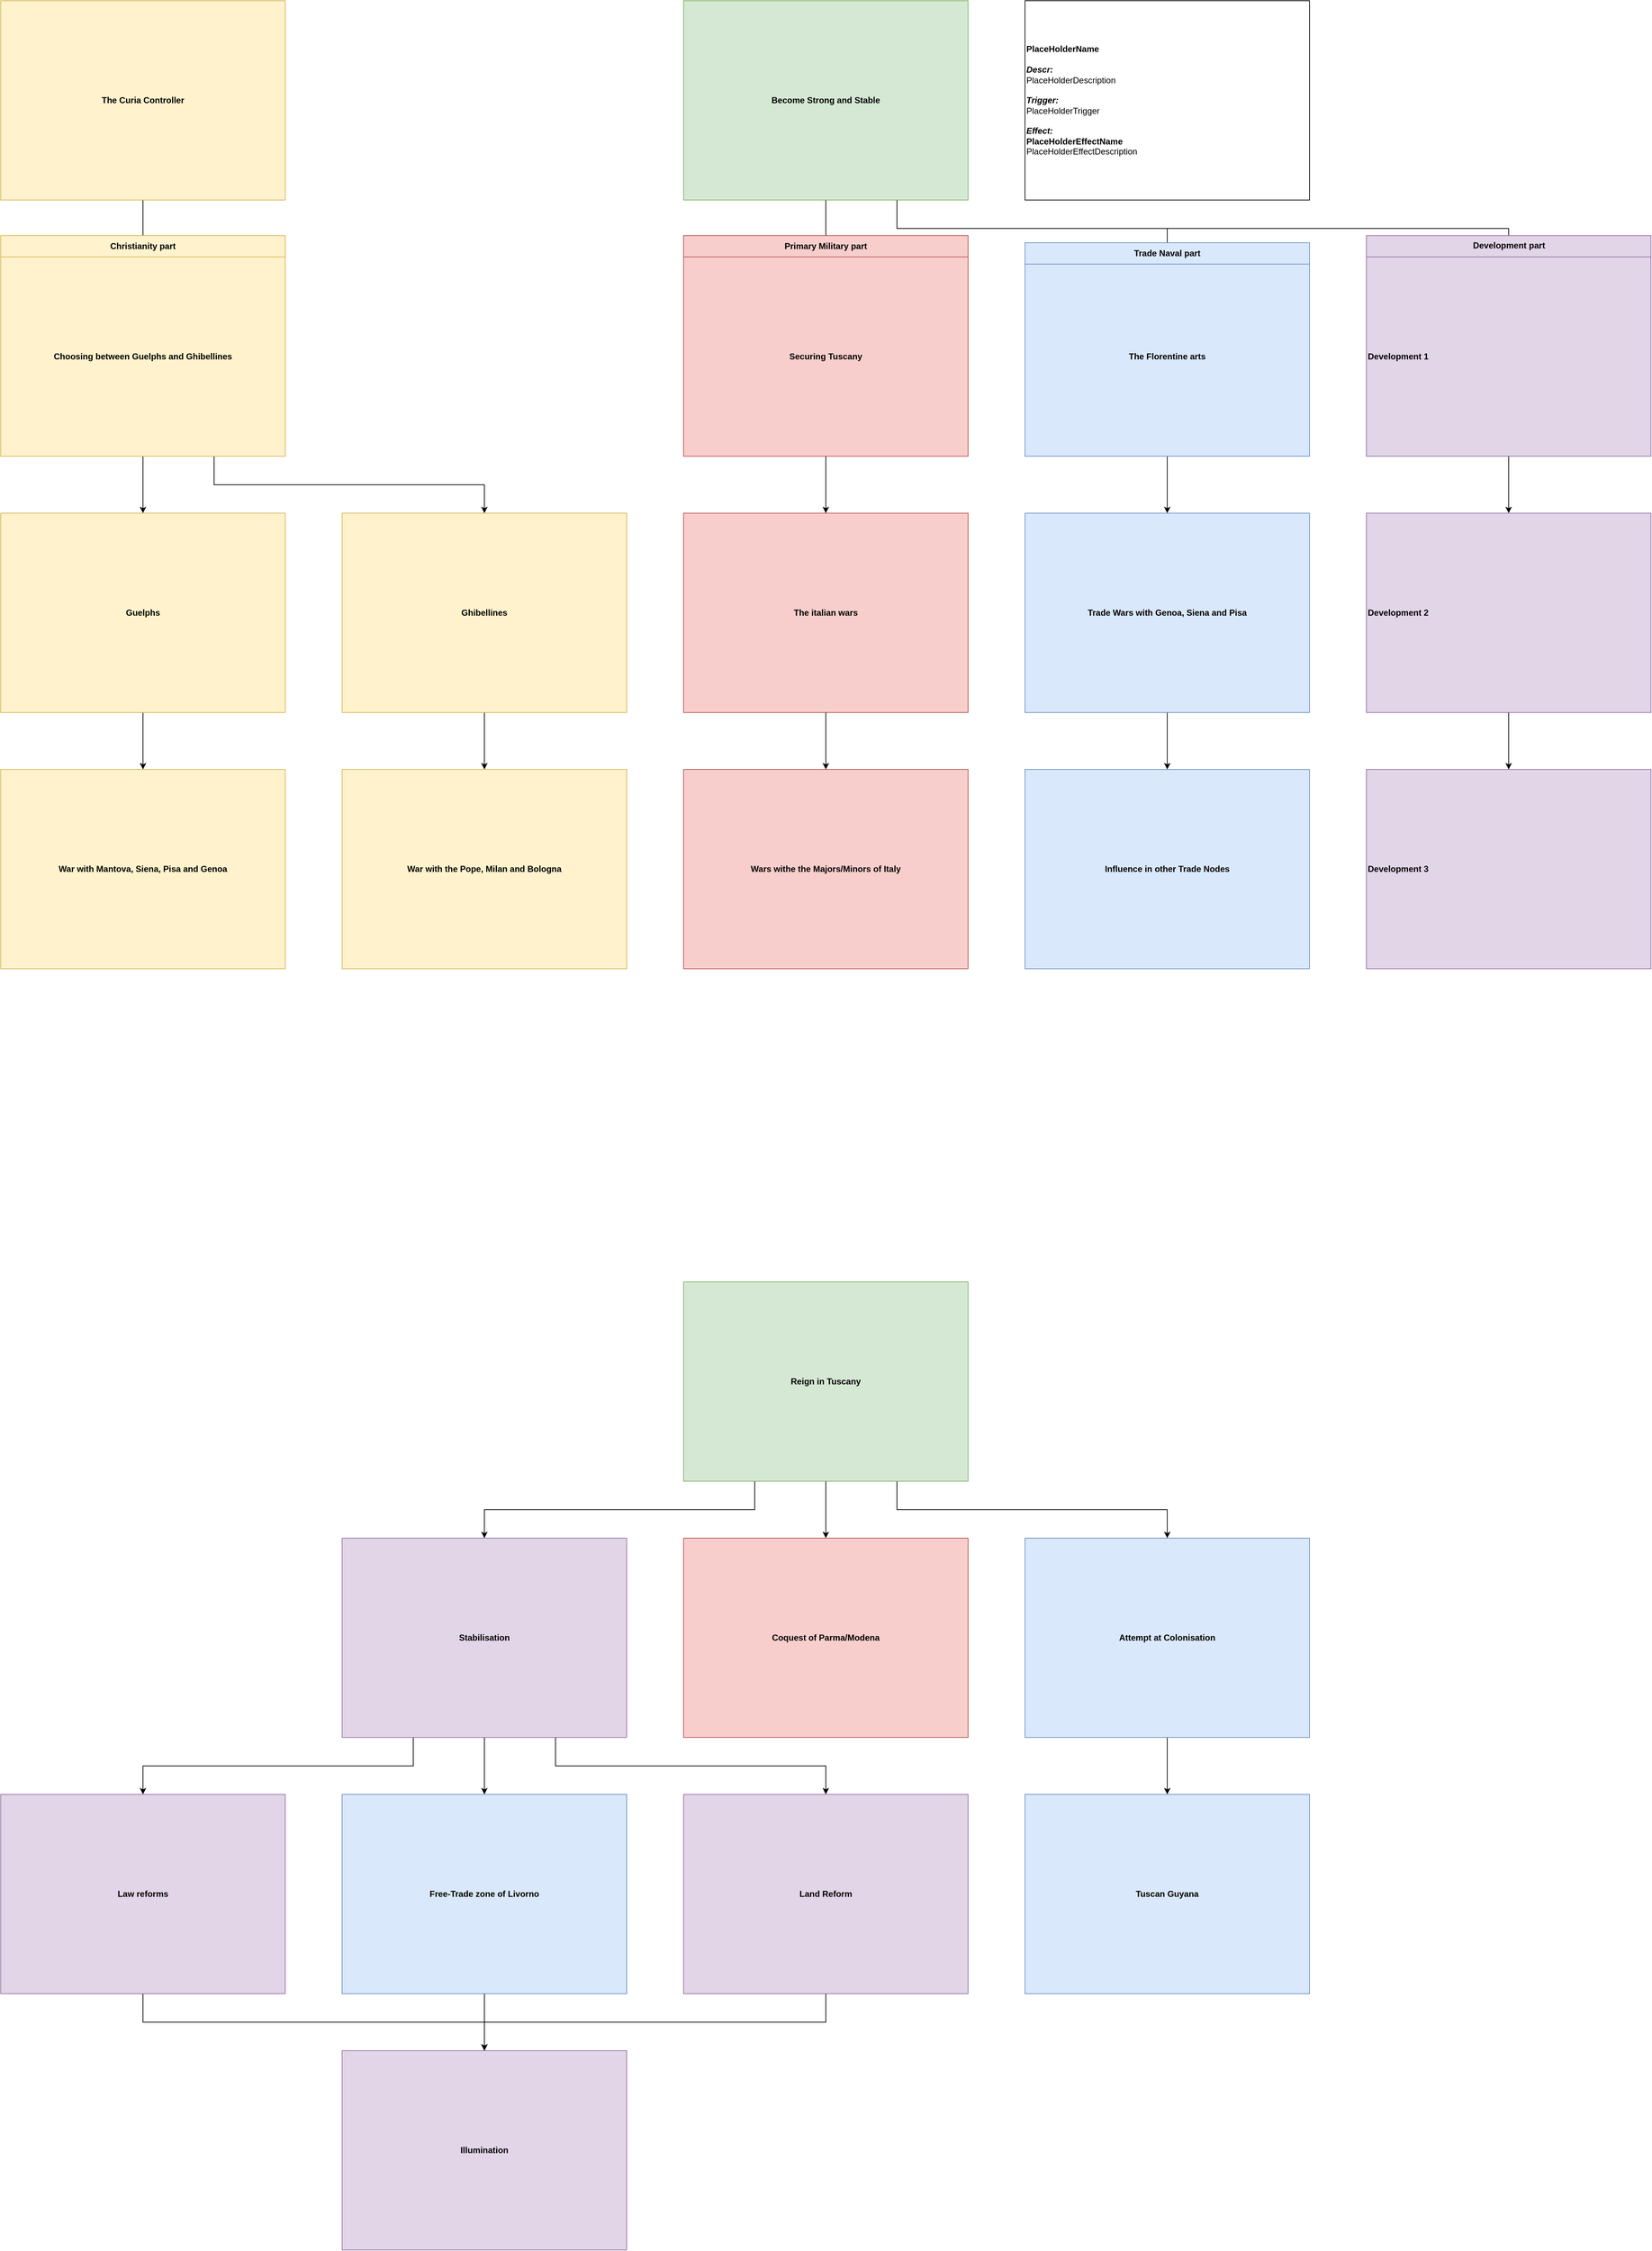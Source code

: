 <mxfile version="12.3.2" type="device" pages="1"><diagram id="kzSDAJDjx9IFy4JvHGh8" name="Page-1"><mxGraphModel dx="4124" dy="1644" grid="1" gridSize="10" guides="1" tooltips="1" connect="1" arrows="1" fold="1" page="1" pageScale="1" pageWidth="827" pageHeight="1169" math="0" shadow="0"><root><mxCell id="0"/><mxCell id="1" parent="0"/><mxCell id="H8w2lGQ9oTEMAm62UGJ9-21" style="edgeStyle=orthogonalEdgeStyle;rounded=0;orthogonalLoop=1;jettySize=auto;html=1;exitX=0.5;exitY=1;exitDx=0;exitDy=0;fontSize=12;" parent="1" source="VS-WX2oO7uqrwknDHlsG-1" target="VS-WX2oO7uqrwknDHlsG-5" edge="1"><mxGeometry relative="1" as="geometry"/></mxCell><mxCell id="H8w2lGQ9oTEMAm62UGJ9-22" style="edgeStyle=orthogonalEdgeStyle;rounded=0;orthogonalLoop=1;jettySize=auto;html=1;exitX=0.75;exitY=1;exitDx=0;exitDy=0;fontSize=12;" parent="1" source="VS-WX2oO7uqrwknDHlsG-1" target="VS-WX2oO7uqrwknDHlsG-9" edge="1"><mxGeometry relative="1" as="geometry"/></mxCell><mxCell id="-41bxncdwJOg1mPYOTah-3" style="edgeStyle=orthogonalEdgeStyle;rounded=0;orthogonalLoop=1;jettySize=auto;html=1;exitX=0.75;exitY=1;exitDx=0;exitDy=0;fontSize=12;" parent="1" source="VS-WX2oO7uqrwknDHlsG-1" target="-41bxncdwJOg1mPYOTah-1" edge="1"><mxGeometry relative="1" as="geometry"/></mxCell><mxCell id="VS-WX2oO7uqrwknDHlsG-1" value="&lt;div style=&quot;font-size: 12px;&quot;&gt;Become Strong and Stable&lt;/div&gt;" style="rounded=0;whiteSpace=wrap;html=1;align=center;fontSize=12;fontStyle=1;fillColor=#d5e8d4;strokeColor=#82b366;" parent="1" vertex="1"><mxGeometry x="960" width="400" height="280" as="geometry"/></mxCell><mxCell id="H8w2lGQ9oTEMAm62UGJ9-13" value="&lt;div style=&quot;font-size: 12px;&quot; align=&quot;left&quot;&gt;&lt;b style=&quot;font-size: 12px;&quot;&gt;PlaceHolderName&lt;/b&gt;&lt;/div&gt;&lt;div style=&quot;font-size: 12px;&quot; align=&quot;left&quot;&gt;&lt;b style=&quot;font-size: 12px;&quot;&gt;&lt;br style=&quot;font-size: 12px;&quot;&gt;&lt;/b&gt;&lt;/div&gt;&lt;div style=&quot;font-size: 12px;&quot; align=&quot;left&quot;&gt;&lt;font style=&quot;font-size: 12px;&quot;&gt;&lt;span style=&quot;font-size: 12px;&quot;&gt;&lt;font style=&quot;font-size: 12px;&quot;&gt;&lt;i style=&quot;font-size: 12px;&quot;&gt;&lt;b style=&quot;font-size: 12px;&quot;&gt;Descr:&lt;/b&gt;&lt;/i&gt;&lt;/font&gt;&lt;/span&gt;&lt;/font&gt;&lt;/div&gt;&lt;div style=&quot;font-size: 12px;&quot; align=&quot;left&quot;&gt;&lt;div align=&quot;left&quot; style=&quot;font-size: 12px;&quot;&gt;PlaceHolderDescription&lt;br style=&quot;font-size: 12px;&quot;&gt;&lt;/div&gt;&lt;div align=&quot;left&quot; style=&quot;font-size: 12px;&quot;&gt;&lt;span style=&quot;font-size: 12px;&quot;&gt;&lt;i style=&quot;font-weight: bold; font-size: 12px;&quot;&gt;&lt;br style=&quot;font-size: 12px;&quot;&gt;&lt;/i&gt;&lt;/span&gt;&lt;/div&gt;&lt;div align=&quot;left&quot; style=&quot;font-size: 12px;&quot;&gt;&lt;span style=&quot;font-size: 12px;&quot;&gt;&lt;i style=&quot;font-weight: bold; font-size: 12px;&quot;&gt;Trigger:&lt;/i&gt;&lt;/span&gt;&lt;br style=&quot;font-size: 12px;&quot;&gt;&lt;/div&gt;&lt;/div&gt;&lt;div style=&quot;font-size: 12px;&quot; align=&quot;left&quot;&gt;PlaceHolderTrigger&lt;br style=&quot;font-size: 12px;&quot;&gt;&lt;/div&gt;&lt;div style=&quot;font-size: 12px;&quot; align=&quot;left&quot;&gt;&lt;br style=&quot;font-size: 12px;&quot;&gt;&lt;/div&gt;&lt;div style=&quot;font-size: 12px;&quot; align=&quot;left&quot;&gt;&lt;font style=&quot;font-size: 12px;&quot;&gt;&lt;font style=&quot;font-size: 12px;&quot;&gt;&lt;b style=&quot;font-size: 12px;&quot;&gt;&lt;i style=&quot;font-size: 12px;&quot;&gt;Effect:&lt;/i&gt;&lt;/b&gt;&lt;/font&gt;&lt;/font&gt;&lt;/div&gt;&lt;div style=&quot;font-size: 12px;&quot; align=&quot;left&quot;&gt;&lt;b style=&quot;font-size: 12px;&quot;&gt;PlaceHolderEffectName&amp;nbsp;&lt;/b&gt;&lt;/div&gt;PlaceHolderEffectDescription" style="rounded=0;whiteSpace=wrap;html=1;align=left;fontSize=12;" parent="1" vertex="1"><mxGeometry x="1440" width="400" height="280" as="geometry"/></mxCell><mxCell id="H8w2lGQ9oTEMAm62UGJ9-35" value="" style="edgeStyle=orthogonalEdgeStyle;rounded=0;orthogonalLoop=1;jettySize=auto;html=1;fontSize=12;" parent="1" source="VS-WX2oO7uqrwknDHlsG-9" target="H8w2lGQ9oTEMAm62UGJ9-34" edge="1"><mxGeometry relative="1" as="geometry"/></mxCell><mxCell id="VS-WX2oO7uqrwknDHlsG-9" value="&lt;div style=&quot;font-size: 12px;&quot;&gt;&lt;b style=&quot;font-size: 12px;&quot;&gt;The Florentine arts&lt;/b&gt;&lt;/div&gt;" style="rounded=0;whiteSpace=wrap;html=1;align=center;fontSize=12;fillColor=#dae8fc;strokeColor=#6c8ebf;" parent="1" vertex="1"><mxGeometry x="1440" y="360" width="400" height="280" as="geometry"/></mxCell><mxCell id="H8w2lGQ9oTEMAm62UGJ9-37" value="" style="edgeStyle=orthogonalEdgeStyle;rounded=0;orthogonalLoop=1;jettySize=auto;html=1;fontSize=12;" parent="1" source="H8w2lGQ9oTEMAm62UGJ9-34" target="H8w2lGQ9oTEMAm62UGJ9-36" edge="1"><mxGeometry relative="1" as="geometry"/></mxCell><mxCell id="H8w2lGQ9oTEMAm62UGJ9-34" value="&lt;div style=&quot;font-size: 12px;&quot;&gt;&lt;b style=&quot;font-size: 12px;&quot;&gt;Trade Wars with Genoa, Siena and Pisa&lt;/b&gt;&lt;/div&gt;" style="rounded=0;whiteSpace=wrap;html=1;align=center;fontSize=12;fillColor=#dae8fc;strokeColor=#6c8ebf;" parent="1" vertex="1"><mxGeometry x="1440" y="720" width="400" height="280" as="geometry"/></mxCell><mxCell id="H8w2lGQ9oTEMAm62UGJ9-36" value="&lt;b style=&quot;font-size: 12px;&quot;&gt;Influence in other Trade Nodes&lt;/b&gt;" style="rounded=0;whiteSpace=wrap;html=1;align=center;fontSize=12;fillColor=#dae8fc;strokeColor=#6c8ebf;" parent="1" vertex="1"><mxGeometry x="1440" y="1080" width="400" height="280" as="geometry"/></mxCell><mxCell id="w6SWjsJNd_PJqNKlExnE-12" value="" style="edgeStyle=orthogonalEdgeStyle;rounded=0;orthogonalLoop=1;jettySize=auto;html=1;" parent="1" edge="1"><mxGeometry relative="1" as="geometry"><mxPoint x="-1360" y="720.071" as="sourcePoint"/></mxGeometry></mxCell><mxCell id="w6SWjsJNd_PJqNKlExnE-16" value="" style="edgeStyle=orthogonalEdgeStyle;rounded=0;orthogonalLoop=1;jettySize=auto;html=1;" parent="1" edge="1"><mxGeometry relative="1" as="geometry"><mxPoint x="-1360" y="1120.071" as="sourcePoint"/></mxGeometry></mxCell><mxCell id="H8w2lGQ9oTEMAm62UGJ9-26" value="" style="edgeStyle=orthogonalEdgeStyle;rounded=0;orthogonalLoop=1;jettySize=auto;html=1;fontSize=12;" parent="1" source="VS-WX2oO7uqrwknDHlsG-5" target="H8w2lGQ9oTEMAm62UGJ9-25" edge="1"><mxGeometry relative="1" as="geometry"/></mxCell><mxCell id="VS-WX2oO7uqrwknDHlsG-5" value="&lt;div style=&quot;font-size: 12px;&quot;&gt;Securing Tuscany&lt;/div&gt;" style="rounded=0;whiteSpace=wrap;html=1;align=center;fontSize=12;fontStyle=1;fillColor=#f8cecc;strokeColor=#b85450;" parent="1" vertex="1"><mxGeometry x="960" y="360" width="400" height="280" as="geometry"/></mxCell><mxCell id="H8w2lGQ9oTEMAm62UGJ9-39" value="" style="edgeStyle=orthogonalEdgeStyle;rounded=0;orthogonalLoop=1;jettySize=auto;html=1;fontSize=12;" parent="1" source="H8w2lGQ9oTEMAm62UGJ9-25" target="H8w2lGQ9oTEMAm62UGJ9-38" edge="1"><mxGeometry relative="1" as="geometry"/></mxCell><mxCell id="H8w2lGQ9oTEMAm62UGJ9-25" value="&lt;div style=&quot;font-size: 12px;&quot;&gt;The italian wars&lt;/div&gt;" style="rounded=0;whiteSpace=wrap;html=1;align=center;fontSize=12;fontStyle=1;fillColor=#f8cecc;strokeColor=#b85450;" parent="1" vertex="1"><mxGeometry x="960" y="720" width="400" height="280" as="geometry"/></mxCell><mxCell id="H8w2lGQ9oTEMAm62UGJ9-38" value="&lt;div style=&quot;font-size: 12px;&quot;&gt;Wars withe the Majors/Minors of Italy&lt;/div&gt;" style="rounded=0;whiteSpace=wrap;html=1;align=center;fontSize=12;fontStyle=1;fillColor=#f8cecc;strokeColor=#b85450;" parent="1" vertex="1"><mxGeometry x="960" y="1080" width="400" height="280" as="geometry"/></mxCell><mxCell id="H8w2lGQ9oTEMAm62UGJ9-46" style="edgeStyle=orthogonalEdgeStyle;rounded=0;orthogonalLoop=1;jettySize=auto;html=1;exitX=0.75;exitY=1;exitDx=0;exitDy=0;fontSize=12;" parent="1" source="H8w2lGQ9oTEMAm62UGJ9-41" target="H8w2lGQ9oTEMAm62UGJ9-43" edge="1"><mxGeometry relative="1" as="geometry"/></mxCell><mxCell id="H8w2lGQ9oTEMAm62UGJ9-50" value="" style="edgeStyle=orthogonalEdgeStyle;rounded=0;orthogonalLoop=1;jettySize=auto;html=1;fontSize=12;" parent="1" source="H8w2lGQ9oTEMAm62UGJ9-41" target="H8w2lGQ9oTEMAm62UGJ9-49" edge="1"><mxGeometry relative="1" as="geometry"/></mxCell><mxCell id="H8w2lGQ9oTEMAm62UGJ9-53" style="edgeStyle=orthogonalEdgeStyle;rounded=0;orthogonalLoop=1;jettySize=auto;html=1;exitX=0.25;exitY=1;exitDx=0;exitDy=0;fontSize=12;" parent="1" source="H8w2lGQ9oTEMAm62UGJ9-41" target="H8w2lGQ9oTEMAm62UGJ9-51" edge="1"><mxGeometry relative="1" as="geometry"/></mxCell><mxCell id="H8w2lGQ9oTEMAm62UGJ9-41" value="Reign in Tuscany" style="rounded=0;whiteSpace=wrap;html=1;align=center;fontSize=12;fontStyle=1;labelBackgroundColor=none;fillColor=#d5e8d4;strokeColor=#82b366;" parent="1" vertex="1"><mxGeometry x="960" y="1800" width="400" height="280" as="geometry"/></mxCell><mxCell id="H8w2lGQ9oTEMAm62UGJ9-56" style="edgeStyle=orthogonalEdgeStyle;rounded=0;orthogonalLoop=1;jettySize=auto;html=1;exitX=0.75;exitY=1;exitDx=0;exitDy=0;fontSize=12;" parent="1" source="H8w2lGQ9oTEMAm62UGJ9-51" target="H8w2lGQ9oTEMAm62UGJ9-54" edge="1"><mxGeometry relative="1" as="geometry"/></mxCell><mxCell id="H8w2lGQ9oTEMAm62UGJ9-58" value="" style="edgeStyle=orthogonalEdgeStyle;rounded=0;orthogonalLoop=1;jettySize=auto;html=1;fontSize=12;" parent="1" source="H8w2lGQ9oTEMAm62UGJ9-51" target="H8w2lGQ9oTEMAm62UGJ9-57" edge="1"><mxGeometry relative="1" as="geometry"/></mxCell><mxCell id="H8w2lGQ9oTEMAm62UGJ9-62" style="edgeStyle=orthogonalEdgeStyle;rounded=0;orthogonalLoop=1;jettySize=auto;html=1;exitX=0.25;exitY=1;exitDx=0;exitDy=0;fontSize=12;" parent="1" source="H8w2lGQ9oTEMAm62UGJ9-51" target="H8w2lGQ9oTEMAm62UGJ9-60" edge="1"><mxGeometry relative="1" as="geometry"/></mxCell><mxCell id="H8w2lGQ9oTEMAm62UGJ9-51" value="Stabilisation" style="rounded=0;whiteSpace=wrap;html=1;align=center;fontSize=12;fontStyle=1;labelBackgroundColor=none;fillColor=#e1d5e7;strokeColor=#9673a6;" parent="1" vertex="1"><mxGeometry x="480" y="2160" width="400" height="280" as="geometry"/></mxCell><mxCell id="H8w2lGQ9oTEMAm62UGJ9-64" value="" style="edgeStyle=orthogonalEdgeStyle;rounded=0;orthogonalLoop=1;jettySize=auto;html=1;fontSize=12;" parent="1" source="H8w2lGQ9oTEMAm62UGJ9-57" target="H8w2lGQ9oTEMAm62UGJ9-63" edge="1"><mxGeometry relative="1" as="geometry"/></mxCell><mxCell id="H8w2lGQ9oTEMAm62UGJ9-57" value="Free-Trade zone of Livorno" style="rounded=0;whiteSpace=wrap;html=1;align=center;fontSize=12;fontStyle=1;labelBackgroundColor=none;fillColor=#dae8fc;strokeColor=#6c8ebf;" parent="1" vertex="1"><mxGeometry x="480" y="2520" width="400" height="280" as="geometry"/></mxCell><mxCell id="H8w2lGQ9oTEMAm62UGJ9-63" value="Illumination" style="rounded=0;whiteSpace=wrap;html=1;align=center;fontSize=12;fontStyle=1;labelBackgroundColor=none;fillColor=#e1d5e7;strokeColor=#9673a6;" parent="1" vertex="1"><mxGeometry x="480" y="2880" width="400" height="280" as="geometry"/></mxCell><mxCell id="H8w2lGQ9oTEMAm62UGJ9-66" style="edgeStyle=orthogonalEdgeStyle;rounded=0;orthogonalLoop=1;jettySize=auto;html=1;exitX=0.5;exitY=1;exitDx=0;exitDy=0;fontSize=12;" parent="1" source="H8w2lGQ9oTEMAm62UGJ9-60" target="H8w2lGQ9oTEMAm62UGJ9-63" edge="1"><mxGeometry relative="1" as="geometry"/></mxCell><mxCell id="H8w2lGQ9oTEMAm62UGJ9-60" value="Law reforms" style="rounded=0;whiteSpace=wrap;html=1;align=center;fontSize=12;fontStyle=1;labelBackgroundColor=none;fillColor=#e1d5e7;strokeColor=#9673a6;" parent="1" vertex="1"><mxGeometry y="2520" width="400" height="280" as="geometry"/></mxCell><mxCell id="H8w2lGQ9oTEMAm62UGJ9-65" style="edgeStyle=orthogonalEdgeStyle;rounded=0;orthogonalLoop=1;jettySize=auto;html=1;exitX=0.5;exitY=1;exitDx=0;exitDy=0;entryX=0.5;entryY=0;entryDx=0;entryDy=0;fontSize=12;" parent="1" source="H8w2lGQ9oTEMAm62UGJ9-54" target="H8w2lGQ9oTEMAm62UGJ9-63" edge="1"><mxGeometry relative="1" as="geometry"/></mxCell><mxCell id="H8w2lGQ9oTEMAm62UGJ9-54" value="Land Reform" style="rounded=0;whiteSpace=wrap;html=1;align=center;fontSize=12;fontStyle=1;labelBackgroundColor=none;fillColor=#e1d5e7;strokeColor=#9673a6;" parent="1" vertex="1"><mxGeometry x="960" y="2520" width="400" height="280" as="geometry"/></mxCell><mxCell id="H8w2lGQ9oTEMAm62UGJ9-49" value="Coquest of Parma/Modena" style="rounded=0;whiteSpace=wrap;html=1;align=center;fontSize=12;fontStyle=1;labelBackgroundColor=none;fillColor=#f8cecc;strokeColor=#b85450;" parent="1" vertex="1"><mxGeometry x="960" y="2160" width="400" height="280" as="geometry"/></mxCell><mxCell id="H8w2lGQ9oTEMAm62UGJ9-48" value="" style="edgeStyle=orthogonalEdgeStyle;rounded=0;orthogonalLoop=1;jettySize=auto;html=1;fontSize=12;" parent="1" source="H8w2lGQ9oTEMAm62UGJ9-43" target="H8w2lGQ9oTEMAm62UGJ9-47" edge="1"><mxGeometry relative="1" as="geometry"/></mxCell><mxCell id="H8w2lGQ9oTEMAm62UGJ9-43" value="Attempt at Colonisation" style="rounded=0;whiteSpace=wrap;html=1;align=center;fontSize=12;fontStyle=1;labelBackgroundColor=none;fillColor=#dae8fc;strokeColor=#6c8ebf;" parent="1" vertex="1"><mxGeometry x="1440" y="2160" width="400" height="280" as="geometry"/></mxCell><mxCell id="H8w2lGQ9oTEMAm62UGJ9-47" value="Tuscan Guyana" style="rounded=0;whiteSpace=wrap;html=1;align=center;fontSize=12;fontStyle=1;labelBackgroundColor=none;fillColor=#dae8fc;strokeColor=#6c8ebf;" parent="1" vertex="1"><mxGeometry x="1440" y="2520" width="400" height="280" as="geometry"/></mxCell><mxCell id="1duMbpfqb4n2V9v_ifHp-5" style="edgeStyle=orthogonalEdgeStyle;rounded=0;orthogonalLoop=1;jettySize=auto;html=1;exitX=0.5;exitY=1;exitDx=0;exitDy=0;fontSize=12;" parent="1" source="QzyGDQtAHyH9AOBVf9tL-2" target="QzyGDQtAHyH9AOBVf9tL-3" edge="1"><mxGeometry relative="1" as="geometry"/></mxCell><mxCell id="QzyGDQtAHyH9AOBVf9tL-2" value="The Curia Controller" style="rounded=0;whiteSpace=wrap;html=1;align=center;fontSize=12;fontStyle=1;fillColor=#fff2cc;strokeColor=#d6b656;" parent="1" vertex="1"><mxGeometry width="400" height="280" as="geometry"/></mxCell><mxCell id="H8w2lGQ9oTEMAm62UGJ9-7" value="" style="edgeStyle=orthogonalEdgeStyle;rounded=0;orthogonalLoop=1;jettySize=auto;html=1;fontSize=12;" parent="1" source="QzyGDQtAHyH9AOBVf9tL-3" target="H8w2lGQ9oTEMAm62UGJ9-6" edge="1"><mxGeometry relative="1" as="geometry"/></mxCell><mxCell id="H8w2lGQ9oTEMAm62UGJ9-12" style="edgeStyle=orthogonalEdgeStyle;rounded=0;orthogonalLoop=1;jettySize=auto;html=1;exitX=0.75;exitY=1;exitDx=0;exitDy=0;fontSize=12;" parent="1" source="QzyGDQtAHyH9AOBVf9tL-3" target="H8w2lGQ9oTEMAm62UGJ9-10" edge="1"><mxGeometry relative="1" as="geometry"/></mxCell><mxCell id="QzyGDQtAHyH9AOBVf9tL-3" value="&lt;div style=&quot;font-size: 12px;&quot;&gt;&lt;/div&gt;&lt;b style=&quot;font-size: 12px;&quot;&gt;Choosing between Guelphs and Ghibellines&lt;/b&gt;&lt;font style=&quot;font-size: 12px;&quot;&gt;&lt;br style=&quot;font-size: 12px;&quot;&gt;&lt;/font&gt;" style="rounded=0;whiteSpace=wrap;html=1;align=center;fontSize=12;fillColor=#fff2cc;strokeColor=#d6b656;" parent="1" vertex="1"><mxGeometry y="360" width="400" height="280" as="geometry"/></mxCell><mxCell id="H8w2lGQ9oTEMAm62UGJ9-28" value="" style="edgeStyle=orthogonalEdgeStyle;rounded=0;orthogonalLoop=1;jettySize=auto;html=1;fontSize=12;" parent="1" source="H8w2lGQ9oTEMAm62UGJ9-10" target="H8w2lGQ9oTEMAm62UGJ9-27" edge="1"><mxGeometry relative="1" as="geometry"/></mxCell><mxCell id="H8w2lGQ9oTEMAm62UGJ9-10" value="&lt;div style=&quot;font-size: 12px;&quot;&gt;&lt;/div&gt;&lt;b style=&quot;font-size: 12px;&quot;&gt;Ghibellines&lt;/b&gt;&lt;font style=&quot;font-size: 12px;&quot;&gt;&lt;br style=&quot;font-size: 12px;&quot;&gt;&lt;/font&gt;" style="rounded=0;whiteSpace=wrap;html=1;align=center;fontSize=12;fillColor=#fff2cc;strokeColor=#d6b656;" parent="1" vertex="1"><mxGeometry x="480" y="720" width="400" height="280" as="geometry"/></mxCell><mxCell id="H8w2lGQ9oTEMAm62UGJ9-27" value="&lt;div style=&quot;font-size: 12px;&quot;&gt;&lt;/div&gt;&lt;b style=&quot;font-size: 12px;&quot;&gt;War with the Pope, Milan and Bologna&lt;/b&gt;&lt;font style=&quot;font-size: 12px;&quot;&gt;&lt;br style=&quot;font-size: 12px;&quot;&gt;&lt;/font&gt;" style="rounded=0;whiteSpace=wrap;html=1;align=center;fontSize=12;fillColor=#fff2cc;strokeColor=#d6b656;" parent="1" vertex="1"><mxGeometry x="480" y="1080" width="400" height="280" as="geometry"/></mxCell><mxCell id="H8w2lGQ9oTEMAm62UGJ9-30" value="" style="edgeStyle=orthogonalEdgeStyle;rounded=0;orthogonalLoop=1;jettySize=auto;html=1;fontSize=12;" parent="1" source="H8w2lGQ9oTEMAm62UGJ9-6" target="H8w2lGQ9oTEMAm62UGJ9-29" edge="1"><mxGeometry relative="1" as="geometry"/></mxCell><mxCell id="H8w2lGQ9oTEMAm62UGJ9-6" value="&lt;div style=&quot;font-size: 12px;&quot;&gt;&lt;/div&gt;&lt;b style=&quot;font-size: 12px;&quot;&gt;Guelphs&lt;/b&gt;&lt;font style=&quot;font-size: 12px;&quot;&gt;&lt;br style=&quot;font-size: 12px;&quot;&gt;&lt;/font&gt;" style="rounded=0;whiteSpace=wrap;html=1;align=center;fontSize=12;fillColor=#fff2cc;strokeColor=#d6b656;" parent="1" vertex="1"><mxGeometry y="720" width="400" height="280" as="geometry"/></mxCell><mxCell id="H8w2lGQ9oTEMAm62UGJ9-29" value="&lt;div style=&quot;font-size: 12px;&quot;&gt;&lt;/div&gt;&lt;b style=&quot;font-size: 12px;&quot;&gt;War with Mantova, Siena, Pisa and Genoa&lt;/b&gt;&lt;font style=&quot;font-size: 12px;&quot;&gt;&lt;br style=&quot;font-size: 12px;&quot;&gt;&lt;/font&gt;" style="rounded=0;whiteSpace=wrap;html=1;align=center;fontSize=12;fillColor=#fff2cc;strokeColor=#d6b656;" parent="1" vertex="1"><mxGeometry y="1080" width="400" height="280" as="geometry"/></mxCell><mxCell id="h8s-hCxMcf2PMTDbwtCN-22" value="" style="edgeStyle=orthogonalEdgeStyle;orthogonalLoop=1;jettySize=auto;html=1;fontSize=18;rounded=0;" parent="1" edge="1"><mxGeometry relative="1" as="geometry"><mxPoint x="-800" y="4240" as="sourcePoint"/></mxGeometry></mxCell><mxCell id="pOcKHhp5z3aQKjzIjfKb-4" value="Christianity part" style="text;html=1;strokeColor=#d6b656;fillColor=#fff2cc;align=center;verticalAlign=middle;whiteSpace=wrap;rounded=0;fontSize=12;fontStyle=1" parent="1" vertex="1"><mxGeometry y="330" width="400" height="30" as="geometry"/></mxCell><mxCell id="pOcKHhp5z3aQKjzIjfKb-5" value="Primary Military part" style="text;html=1;strokeColor=#b85450;fillColor=#f8cecc;align=center;verticalAlign=middle;whiteSpace=wrap;rounded=0;fontSize=12;fontStyle=1" parent="1" vertex="1"><mxGeometry x="960" y="330" width="400" height="30" as="geometry"/></mxCell><mxCell id="pOcKHhp5z3aQKjzIjfKb-6" value="Trade Naval part" style="text;html=1;strokeColor=#6c8ebf;fillColor=#dae8fc;align=center;verticalAlign=middle;whiteSpace=wrap;rounded=0;fontSize=12;fontStyle=1" parent="1" vertex="1"><mxGeometry x="1440" y="340" width="400" height="30" as="geometry"/></mxCell><mxCell id="-41bxncdwJOg1mPYOTah-5" value="" style="edgeStyle=orthogonalEdgeStyle;rounded=0;orthogonalLoop=1;jettySize=auto;html=1;fontSize=12;" parent="1" source="-41bxncdwJOg1mPYOTah-1" target="-41bxncdwJOg1mPYOTah-4" edge="1"><mxGeometry relative="1" as="geometry"/></mxCell><mxCell id="-41bxncdwJOg1mPYOTah-1" value="&lt;div style=&quot;font-size: 12px;&quot; align=&quot;left&quot;&gt;&lt;b style=&quot;font-size: 12px;&quot;&gt;Development 1&lt;/b&gt;&lt;/div&gt;" style="rounded=0;whiteSpace=wrap;html=1;align=left;fontSize=12;fillColor=#e1d5e7;strokeColor=#9673a6;" parent="1" vertex="1"><mxGeometry x="1920" y="360" width="400" height="280" as="geometry"/></mxCell><mxCell id="-41bxncdwJOg1mPYOTah-7" value="" style="edgeStyle=orthogonalEdgeStyle;rounded=0;orthogonalLoop=1;jettySize=auto;html=1;fontSize=12;" parent="1" source="-41bxncdwJOg1mPYOTah-4" target="-41bxncdwJOg1mPYOTah-6" edge="1"><mxGeometry relative="1" as="geometry"/></mxCell><mxCell id="-41bxncdwJOg1mPYOTah-4" value="&lt;div style=&quot;font-size: 12px;&quot; align=&quot;left&quot;&gt;&lt;b style=&quot;font-size: 12px;&quot;&gt;Development 2&lt;/b&gt;&lt;/div&gt;" style="rounded=0;whiteSpace=wrap;html=1;align=left;fontSize=12;fillColor=#e1d5e7;strokeColor=#9673a6;" parent="1" vertex="1"><mxGeometry x="1920" y="720" width="400" height="280" as="geometry"/></mxCell><mxCell id="-41bxncdwJOg1mPYOTah-6" value="&lt;div style=&quot;font-size: 12px;&quot; align=&quot;left&quot;&gt;&lt;b style=&quot;font-size: 12px;&quot;&gt;Development 3&lt;/b&gt;&lt;/div&gt;" style="rounded=0;whiteSpace=wrap;html=1;align=left;fontSize=12;fillColor=#e1d5e7;strokeColor=#9673a6;" parent="1" vertex="1"><mxGeometry x="1920" y="1080" width="400" height="280" as="geometry"/></mxCell><mxCell id="-41bxncdwJOg1mPYOTah-2" value="Development&amp;nbsp;part" style="text;html=1;fontSize=12;fontStyle=1;align=center;fillColor=#e1d5e7;strokeColor=#9673a6;" parent="1" vertex="1"><mxGeometry x="1920" y="330" width="400" height="30" as="geometry"/></mxCell></root></mxGraphModel></diagram></mxfile>